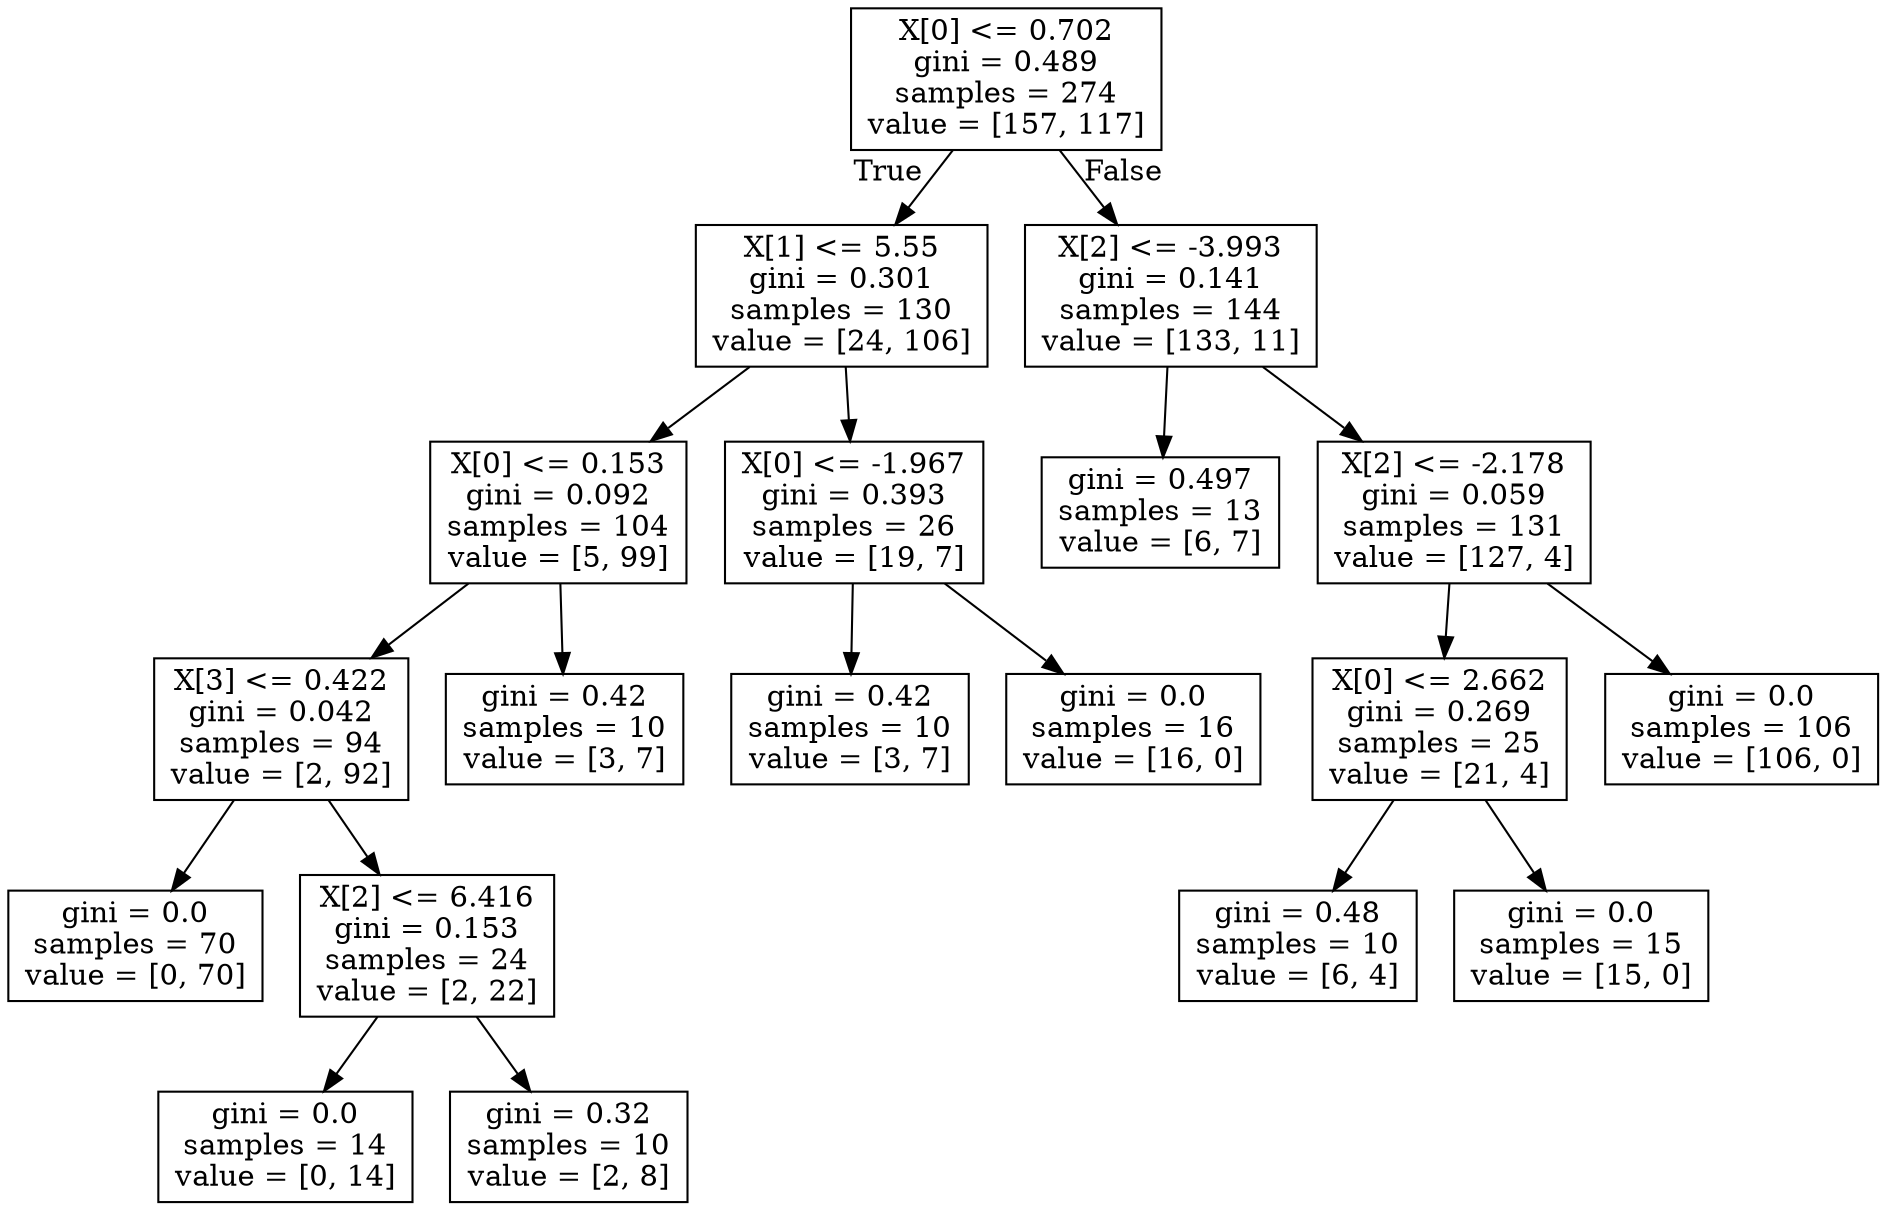 digraph Tree {
node [shape=box] ;
0 [label="X[0] <= 0.702\ngini = 0.489\nsamples = 274\nvalue = [157, 117]"] ;
1 [label="X[1] <= 5.55\ngini = 0.301\nsamples = 130\nvalue = [24, 106]"] ;
0 -> 1 [labeldistance=2.5, labelangle=45, headlabel="True"] ;
2 [label="X[0] <= 0.153\ngini = 0.092\nsamples = 104\nvalue = [5, 99]"] ;
1 -> 2 ;
3 [label="X[3] <= 0.422\ngini = 0.042\nsamples = 94\nvalue = [2, 92]"] ;
2 -> 3 ;
4 [label="gini = 0.0\nsamples = 70\nvalue = [0, 70]"] ;
3 -> 4 ;
5 [label="X[2] <= 6.416\ngini = 0.153\nsamples = 24\nvalue = [2, 22]"] ;
3 -> 5 ;
6 [label="gini = 0.0\nsamples = 14\nvalue = [0, 14]"] ;
5 -> 6 ;
7 [label="gini = 0.32\nsamples = 10\nvalue = [2, 8]"] ;
5 -> 7 ;
8 [label="gini = 0.42\nsamples = 10\nvalue = [3, 7]"] ;
2 -> 8 ;
9 [label="X[0] <= -1.967\ngini = 0.393\nsamples = 26\nvalue = [19, 7]"] ;
1 -> 9 ;
10 [label="gini = 0.42\nsamples = 10\nvalue = [3, 7]"] ;
9 -> 10 ;
11 [label="gini = 0.0\nsamples = 16\nvalue = [16, 0]"] ;
9 -> 11 ;
12 [label="X[2] <= -3.993\ngini = 0.141\nsamples = 144\nvalue = [133, 11]"] ;
0 -> 12 [labeldistance=2.5, labelangle=-45, headlabel="False"] ;
13 [label="gini = 0.497\nsamples = 13\nvalue = [6, 7]"] ;
12 -> 13 ;
14 [label="X[2] <= -2.178\ngini = 0.059\nsamples = 131\nvalue = [127, 4]"] ;
12 -> 14 ;
15 [label="X[0] <= 2.662\ngini = 0.269\nsamples = 25\nvalue = [21, 4]"] ;
14 -> 15 ;
16 [label="gini = 0.48\nsamples = 10\nvalue = [6, 4]"] ;
15 -> 16 ;
17 [label="gini = 0.0\nsamples = 15\nvalue = [15, 0]"] ;
15 -> 17 ;
18 [label="gini = 0.0\nsamples = 106\nvalue = [106, 0]"] ;
14 -> 18 ;
}